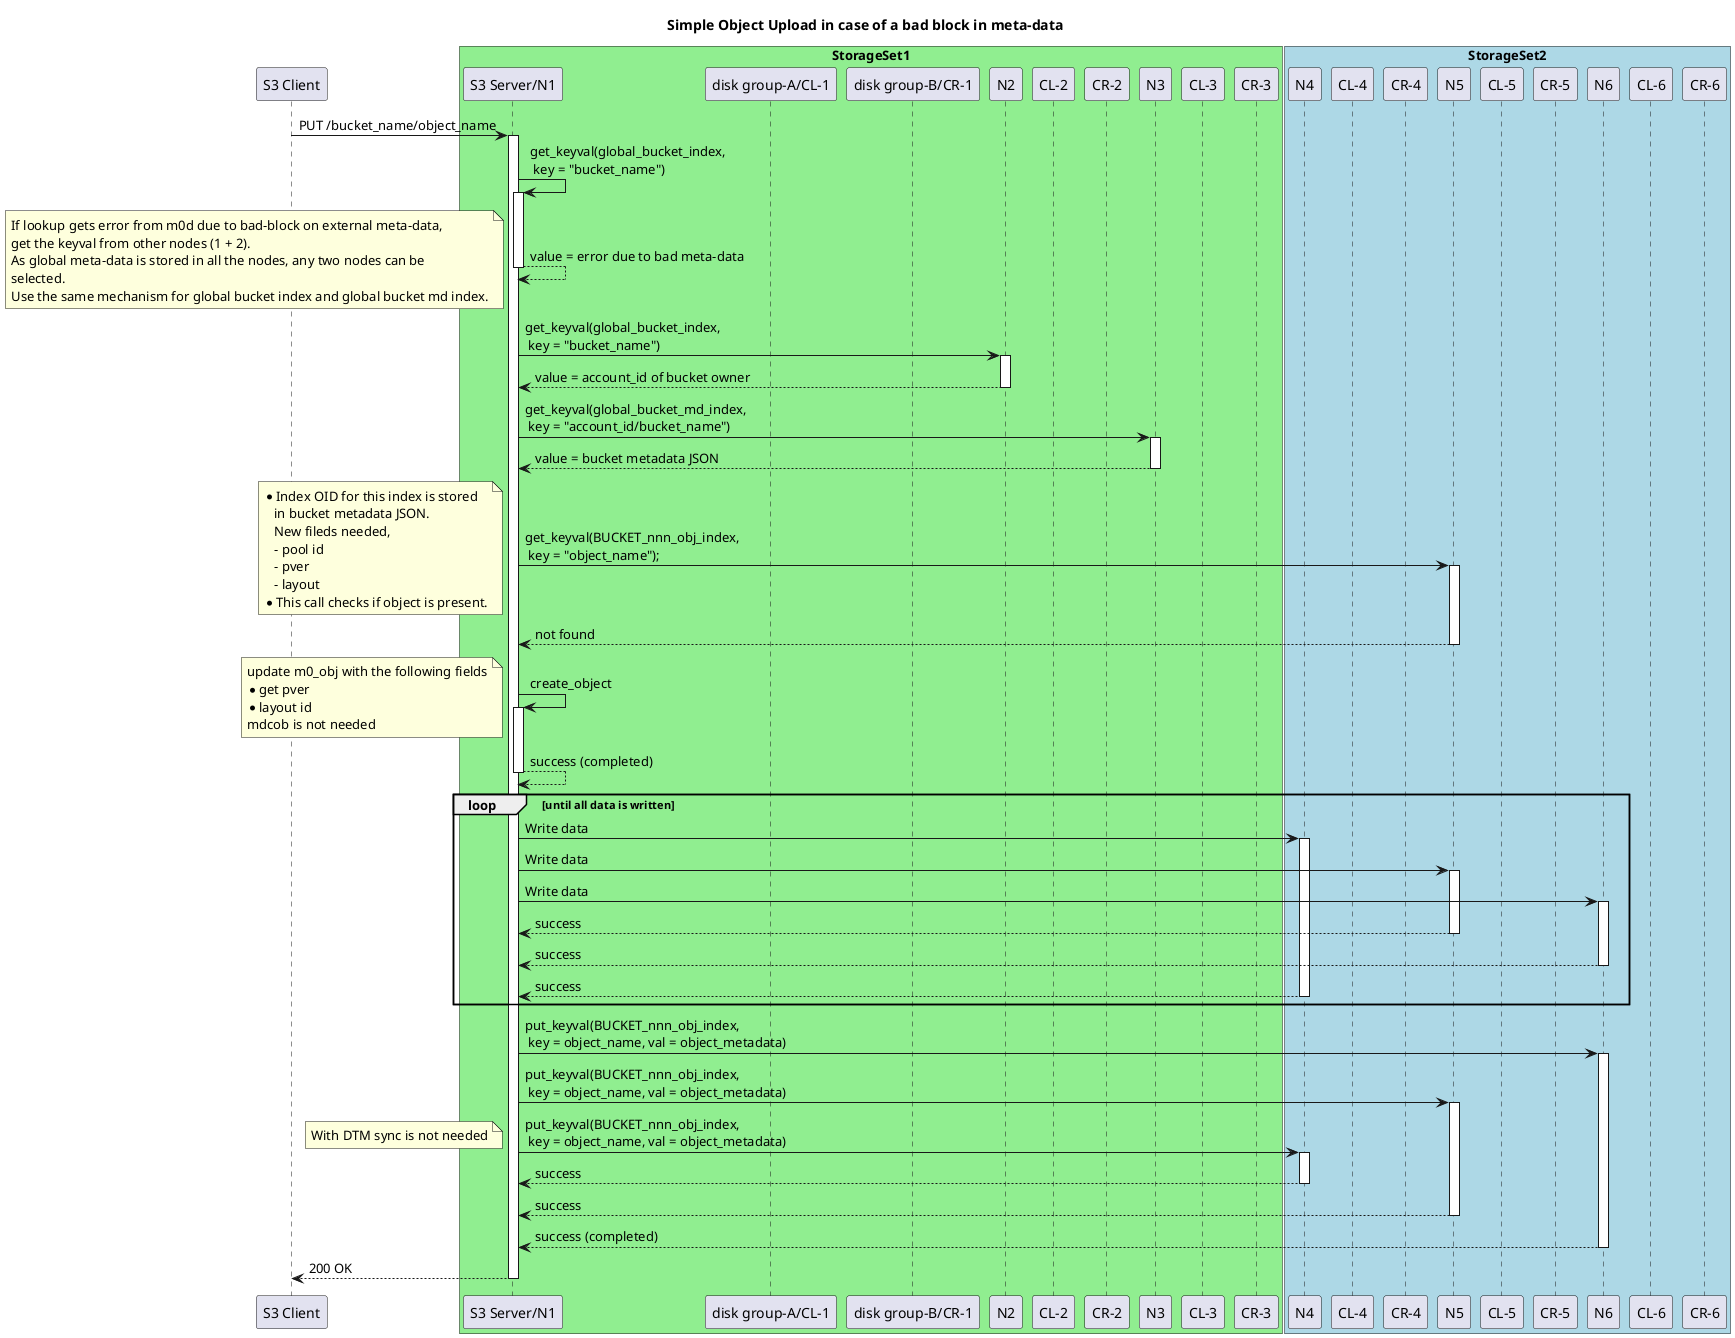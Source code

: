@startuml

title Simple Object Upload in case of a bad block in meta-data

participant "S3 Client" as client
box "StorageSet1" #LightGreen
participant "S3 Server/N1" as N1
participant "disk group-A/CL-1" as CL_1
participant "disk group-B/CR-1" as CR_1
participant "N2" as N2
participant "CL-2" as CL_2
participant "CR-2" as CR_2
participant "N3" as N3
participant "CL-3" as CL_3
participant "CR-3" as CR_3
end box

box "StorageSet2" #LightBlue
participant "N4" as N4
participant "CL-4" as CL_4
participant "CR-4" as CR_4
participant "N5" as N5
participant "CL-5" as CL_5
participant "CR-5" as CR_5
participant "N6" as N6
participant "CL-6" as CL_6
participant "CR-6" as CR_6
end box

autoactivate on

client -> N1: PUT /bucket_name/object_name


N1 -> N1: get_keyval(global_bucket_index,\n key = "bucket_name")
N1 --> N1: value = error due to bad meta-data
note left
   If lookup gets error from m0d due to bad-block on external meta-data,
   get the keyval from other nodes (1 + 2).
   As global meta-data is stored in all the nodes, any two nodes can be
   selected.
   Use the same mechanism for global bucket index and global bucket md index.
end note

N1 -> N2: get_keyval(global_bucket_index,\n key = "bucket_name")
N2 --> N1: value = account_id of bucket owner

N1 -> N3: get_keyval(global_bucket_md_index,\n key = "account_id/bucket_name")
N3 --> N1: value = bucket metadata JSON

N1 -> N5: get_keyval(BUCKET_nnn_obj_index,\n key = "object_name");
note left
   * Index OID for this index is stored
      in bucket metadata JSON.
      New fileds needed,
      - pool id
      - pver
      - layout
   * This call checks if object is present.
end note
N5 --> N1: not found

N1 -> N1: create_object
note left
  update m0_obj with the following fields
  * get pver
  * layout id
  mdcob is not needed
end note
N1 --> N1: success (completed)

loop until all data is written
  N1 -> N4: Write data
  N1 -> N5: Write data
  N1 -> N6: Write data
  N5 --> N1: success
  N6 --> N1: success
  N4 --> N1: success
end

N1 -> N6: put_keyval(BUCKET_nnn_obj_index,\n key = object_name, val = object_metadata)
N1 -> N5: put_keyval(BUCKET_nnn_obj_index,\n key = object_name, val = object_metadata)
N1 -> N4: put_keyval(BUCKET_nnn_obj_index,\n key = object_name, val = object_metadata)
note left
  With DTM sync is not needed
end note
N4 --> N1: success
N5 --> N1: success
N6 --> N1: success (completed)

N1 --> client: 200 OK

@enduml
